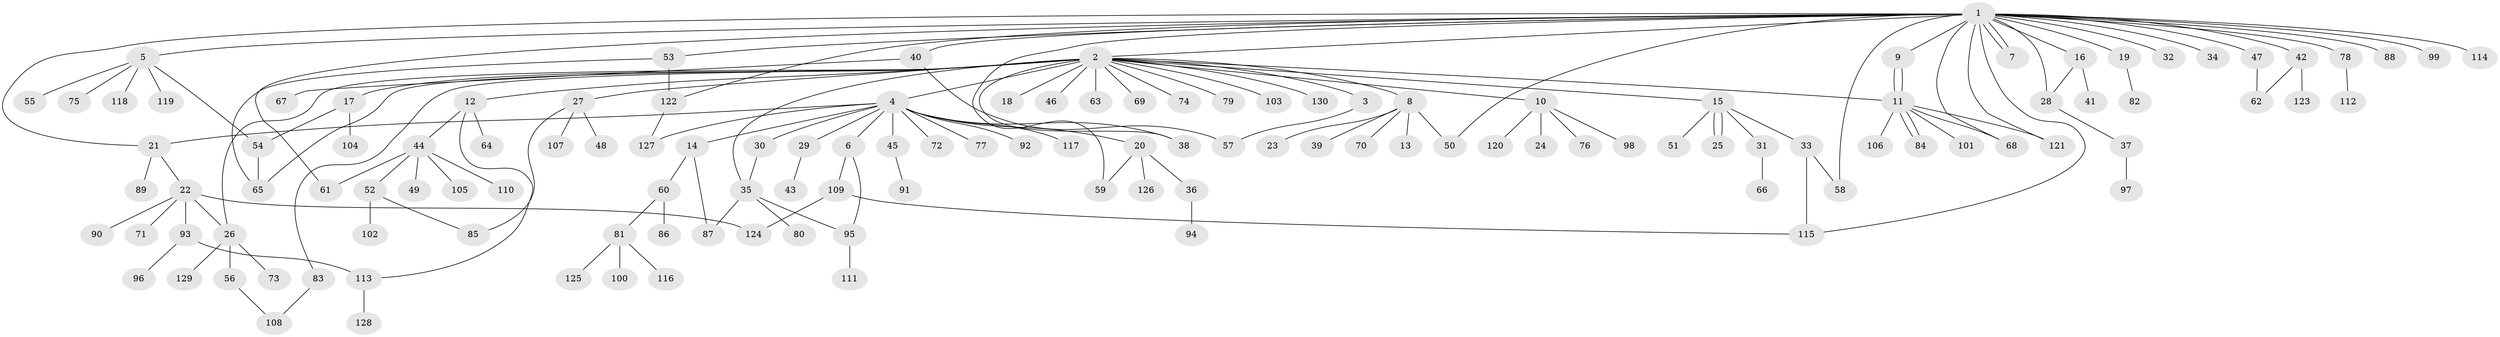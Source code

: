 // Generated by graph-tools (version 1.1) at 2025/11/02/27/25 16:11:14]
// undirected, 130 vertices, 160 edges
graph export_dot {
graph [start="1"]
  node [color=gray90,style=filled];
  1;
  2;
  3;
  4;
  5;
  6;
  7;
  8;
  9;
  10;
  11;
  12;
  13;
  14;
  15;
  16;
  17;
  18;
  19;
  20;
  21;
  22;
  23;
  24;
  25;
  26;
  27;
  28;
  29;
  30;
  31;
  32;
  33;
  34;
  35;
  36;
  37;
  38;
  39;
  40;
  41;
  42;
  43;
  44;
  45;
  46;
  47;
  48;
  49;
  50;
  51;
  52;
  53;
  54;
  55;
  56;
  57;
  58;
  59;
  60;
  61;
  62;
  63;
  64;
  65;
  66;
  67;
  68;
  69;
  70;
  71;
  72;
  73;
  74;
  75;
  76;
  77;
  78;
  79;
  80;
  81;
  82;
  83;
  84;
  85;
  86;
  87;
  88;
  89;
  90;
  91;
  92;
  93;
  94;
  95;
  96;
  97;
  98;
  99;
  100;
  101;
  102;
  103;
  104;
  105;
  106;
  107;
  108;
  109;
  110;
  111;
  112;
  113;
  114;
  115;
  116;
  117;
  118;
  119;
  120;
  121;
  122;
  123;
  124;
  125;
  126;
  127;
  128;
  129;
  130;
  1 -- 2;
  1 -- 5;
  1 -- 7;
  1 -- 7;
  1 -- 9;
  1 -- 16;
  1 -- 19;
  1 -- 21;
  1 -- 28;
  1 -- 32;
  1 -- 34;
  1 -- 40;
  1 -- 42;
  1 -- 47;
  1 -- 50;
  1 -- 53;
  1 -- 58;
  1 -- 59;
  1 -- 61;
  1 -- 68;
  1 -- 78;
  1 -- 88;
  1 -- 99;
  1 -- 114;
  1 -- 115;
  1 -- 121;
  1 -- 122;
  2 -- 3;
  2 -- 4;
  2 -- 8;
  2 -- 10;
  2 -- 11;
  2 -- 12;
  2 -- 15;
  2 -- 17;
  2 -- 18;
  2 -- 26;
  2 -- 27;
  2 -- 35;
  2 -- 38;
  2 -- 46;
  2 -- 63;
  2 -- 65;
  2 -- 69;
  2 -- 74;
  2 -- 79;
  2 -- 83;
  2 -- 103;
  2 -- 130;
  3 -- 57;
  4 -- 6;
  4 -- 14;
  4 -- 20;
  4 -- 21;
  4 -- 29;
  4 -- 30;
  4 -- 38;
  4 -- 45;
  4 -- 72;
  4 -- 77;
  4 -- 92;
  4 -- 117;
  4 -- 127;
  5 -- 54;
  5 -- 55;
  5 -- 75;
  5 -- 118;
  5 -- 119;
  6 -- 95;
  6 -- 109;
  8 -- 13;
  8 -- 23;
  8 -- 39;
  8 -- 50;
  8 -- 70;
  9 -- 11;
  9 -- 11;
  10 -- 24;
  10 -- 76;
  10 -- 98;
  10 -- 120;
  11 -- 68;
  11 -- 84;
  11 -- 84;
  11 -- 101;
  11 -- 106;
  11 -- 121;
  12 -- 44;
  12 -- 64;
  12 -- 113;
  14 -- 60;
  14 -- 87;
  15 -- 25;
  15 -- 25;
  15 -- 31;
  15 -- 33;
  15 -- 51;
  16 -- 28;
  16 -- 41;
  17 -- 54;
  17 -- 104;
  19 -- 82;
  20 -- 36;
  20 -- 59;
  20 -- 126;
  21 -- 22;
  21 -- 89;
  22 -- 26;
  22 -- 71;
  22 -- 90;
  22 -- 93;
  22 -- 124;
  26 -- 56;
  26 -- 73;
  26 -- 129;
  27 -- 48;
  27 -- 85;
  27 -- 107;
  28 -- 37;
  29 -- 43;
  30 -- 35;
  31 -- 66;
  33 -- 58;
  33 -- 115;
  35 -- 80;
  35 -- 87;
  35 -- 95;
  36 -- 94;
  37 -- 97;
  40 -- 57;
  40 -- 67;
  42 -- 62;
  42 -- 123;
  44 -- 49;
  44 -- 52;
  44 -- 61;
  44 -- 105;
  44 -- 110;
  45 -- 91;
  47 -- 62;
  52 -- 85;
  52 -- 102;
  53 -- 65;
  53 -- 122;
  54 -- 65;
  56 -- 108;
  60 -- 81;
  60 -- 86;
  78 -- 112;
  81 -- 100;
  81 -- 116;
  81 -- 125;
  83 -- 108;
  93 -- 96;
  93 -- 113;
  95 -- 111;
  109 -- 115;
  109 -- 124;
  113 -- 128;
  122 -- 127;
}
